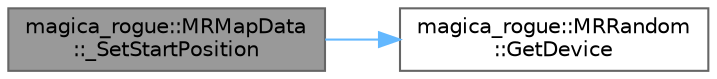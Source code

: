 digraph "magica_rogue::MRMapData::_SetStartPosition"
{
 // LATEX_PDF_SIZE
  bgcolor="transparent";
  edge [fontname=Helvetica,fontsize=10,labelfontname=Helvetica,labelfontsize=10];
  node [fontname=Helvetica,fontsize=10,shape=box,height=0.2,width=0.4];
  rankdir="LR";
  Node1 [id="Node000001",label="magica_rogue::MRMapData\l::_SetStartPosition",height=0.2,width=0.4,color="gray40", fillcolor="grey60", style="filled", fontcolor="black",tooltip="プレイヤーの初期位置を設定する"];
  Node1 -> Node2 [id="edge2_Node000001_Node000002",color="steelblue1",style="solid",tooltip=" "];
  Node2 [id="Node000002",label="magica_rogue::MRRandom\l::GetDevice",height=0.2,width=0.4,color="grey40", fillcolor="white", style="filled",URL="$classmagica__rogue_1_1_m_r_random.html#a20e0b942972f90a014e0a758ff2e4367",tooltip="デバイスを返す"];
}
